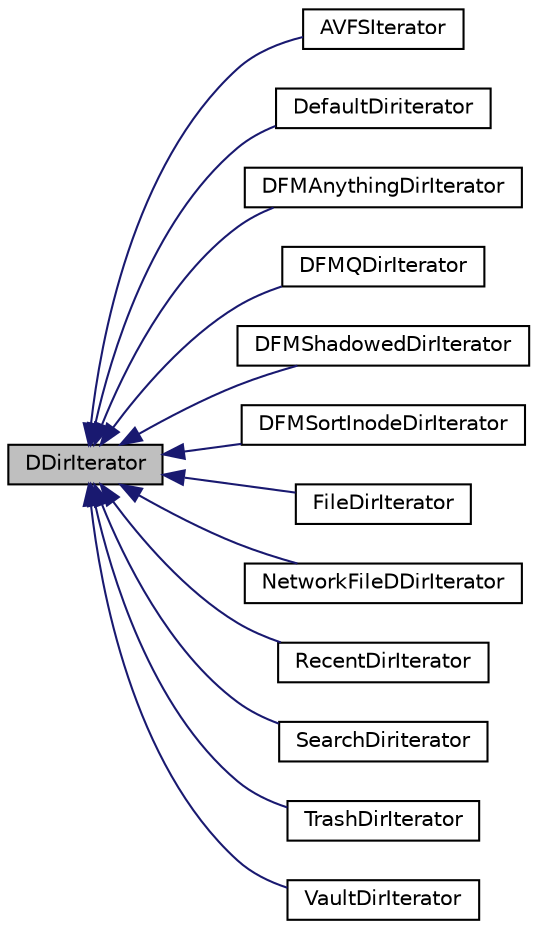 digraph "DDirIterator"
{
  edge [fontname="Helvetica",fontsize="10",labelfontname="Helvetica",labelfontsize="10"];
  node [fontname="Helvetica",fontsize="10",shape=record];
  rankdir="LR";
  Node0 [label="DDirIterator",height=0.2,width=0.4,color="black", fillcolor="grey75", style="filled", fontcolor="black"];
  Node0 -> Node1 [dir="back",color="midnightblue",fontsize="10",style="solid",fontname="Helvetica"];
  Node1 [label="AVFSIterator",height=0.2,width=0.4,color="black", fillcolor="white", style="filled",URL="$class_a_v_f_s_iterator.html"];
  Node0 -> Node2 [dir="back",color="midnightblue",fontsize="10",style="solid",fontname="Helvetica"];
  Node2 [label="DefaultDiriterator",height=0.2,width=0.4,color="black", fillcolor="white", style="filled",URL="$class_default_diriterator.html"];
  Node0 -> Node3 [dir="back",color="midnightblue",fontsize="10",style="solid",fontname="Helvetica"];
  Node3 [label="DFMAnythingDirIterator",height=0.2,width=0.4,color="black", fillcolor="white", style="filled",URL="$class_d_f_m_anything_dir_iterator.html"];
  Node0 -> Node4 [dir="back",color="midnightblue",fontsize="10",style="solid",fontname="Helvetica"];
  Node4 [label="DFMQDirIterator",height=0.2,width=0.4,color="black", fillcolor="white", style="filled",URL="$class_d_f_m_q_dir_iterator.html"];
  Node0 -> Node5 [dir="back",color="midnightblue",fontsize="10",style="solid",fontname="Helvetica"];
  Node5 [label="DFMShadowedDirIterator",height=0.2,width=0.4,color="black", fillcolor="white", style="filled",URL="$class_d_f_m_shadowed_dir_iterator.html"];
  Node0 -> Node6 [dir="back",color="midnightblue",fontsize="10",style="solid",fontname="Helvetica"];
  Node6 [label="DFMSortInodeDirIterator",height=0.2,width=0.4,color="black", fillcolor="white", style="filled",URL="$class_d_f_m_sort_inode_dir_iterator.html"];
  Node0 -> Node7 [dir="back",color="midnightblue",fontsize="10",style="solid",fontname="Helvetica"];
  Node7 [label="FileDirIterator",height=0.2,width=0.4,color="black", fillcolor="white", style="filled",URL="$class_file_dir_iterator.html"];
  Node0 -> Node8 [dir="back",color="midnightblue",fontsize="10",style="solid",fontname="Helvetica"];
  Node8 [label="NetworkFileDDirIterator",height=0.2,width=0.4,color="black", fillcolor="white", style="filled",URL="$class_network_file_d_dir_iterator.html"];
  Node0 -> Node9 [dir="back",color="midnightblue",fontsize="10",style="solid",fontname="Helvetica"];
  Node9 [label="RecentDirIterator",height=0.2,width=0.4,color="black", fillcolor="white", style="filled",URL="$class_recent_dir_iterator.html"];
  Node0 -> Node10 [dir="back",color="midnightblue",fontsize="10",style="solid",fontname="Helvetica"];
  Node10 [label="SearchDiriterator",height=0.2,width=0.4,color="black", fillcolor="white", style="filled",URL="$class_search_diriterator.html"];
  Node0 -> Node11 [dir="back",color="midnightblue",fontsize="10",style="solid",fontname="Helvetica"];
  Node11 [label="TrashDirIterator",height=0.2,width=0.4,color="black", fillcolor="white", style="filled",URL="$class_trash_dir_iterator.html"];
  Node0 -> Node12 [dir="back",color="midnightblue",fontsize="10",style="solid",fontname="Helvetica"];
  Node12 [label="VaultDirIterator",height=0.2,width=0.4,color="black", fillcolor="white", style="filled",URL="$class_vault_dir_iterator.html"];
}
